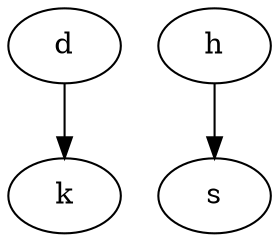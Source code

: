 digraph "New-Graph" {
	d
	k
	h
	s
	d -> k
	h -> s
	node [fillcolor="#FFFFCC" shape=circle style="rounded,filled"]
}
